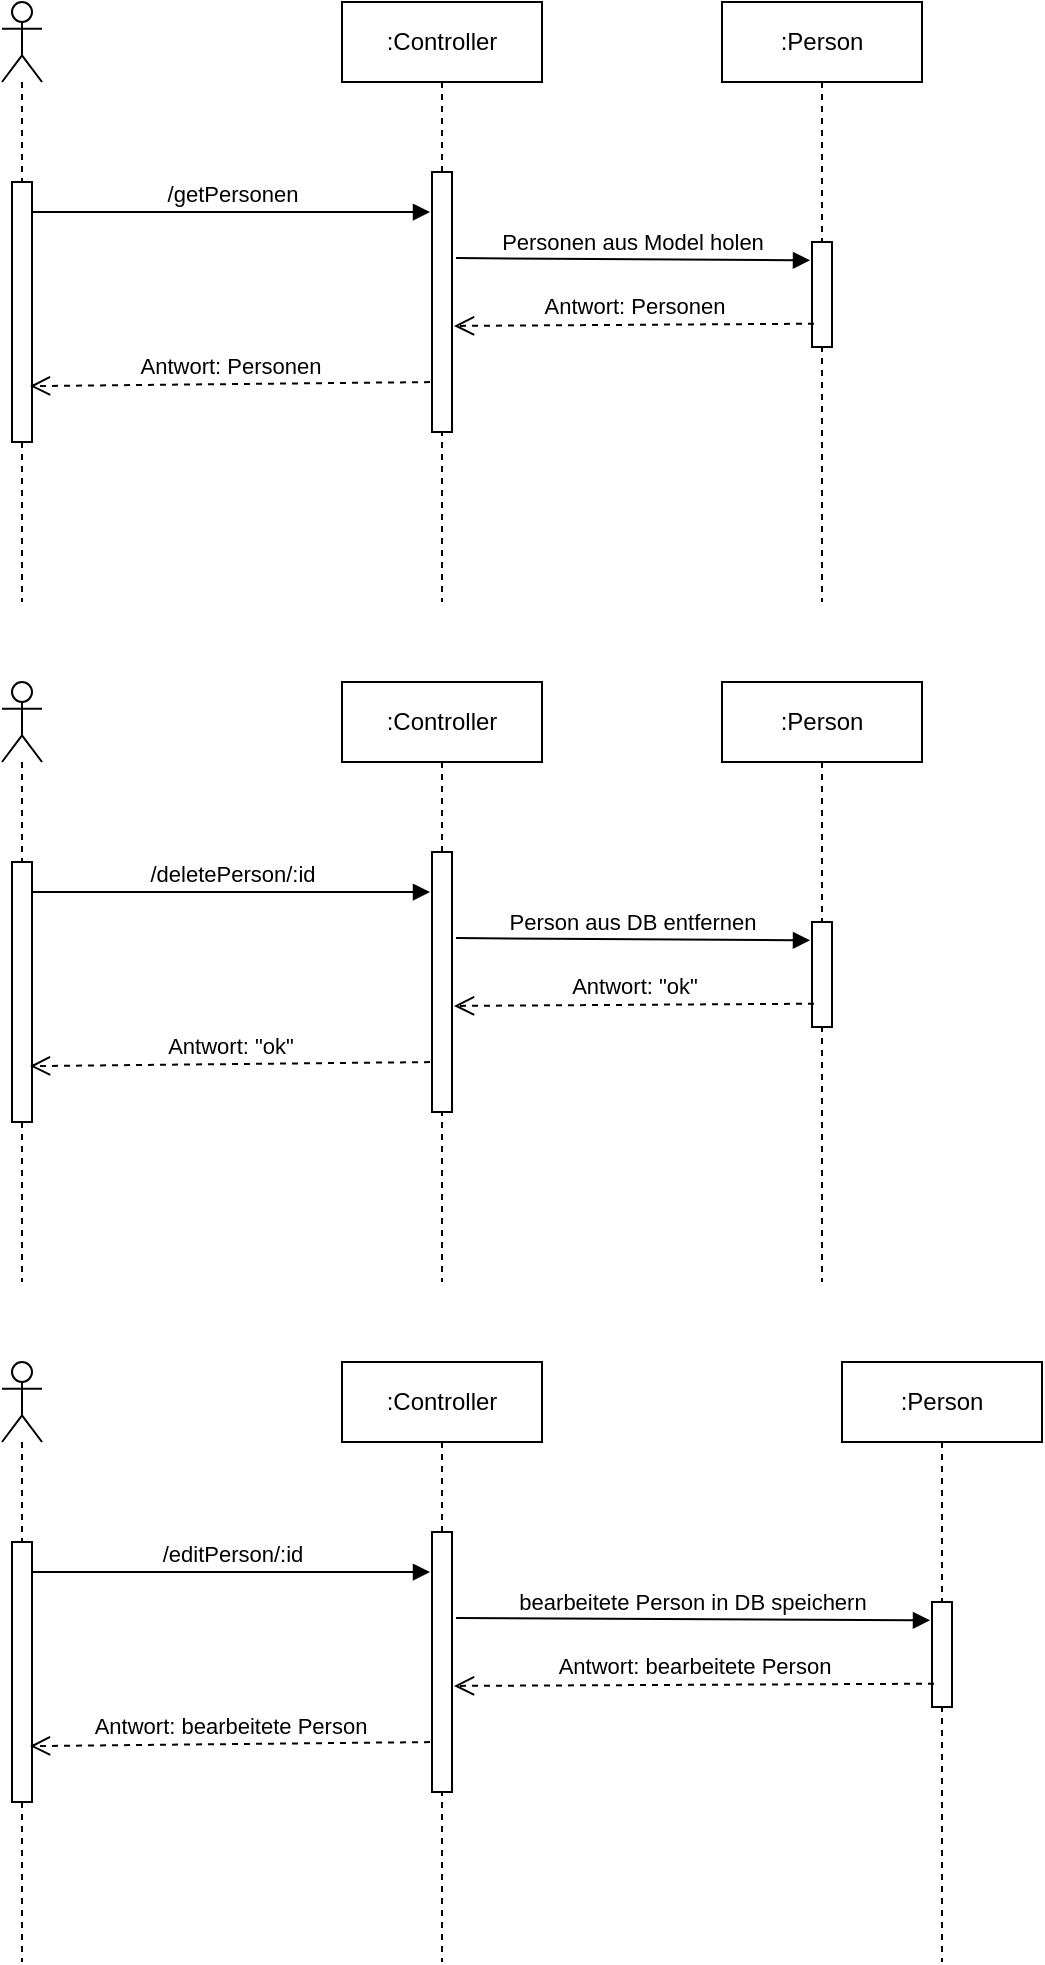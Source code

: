 <mxfile version="13.10.0" type="embed">
    <diagram id="p36Yqyrogv8A9jEpyJuB" name="Page-1">
        <mxGraphModel dx="820" dy="713" grid="1" gridSize="10" guides="1" tooltips="1" connect="1" arrows="1" fold="1" page="1" pageScale="1" pageWidth="850" pageHeight="1100" math="0" shadow="0">
            <root>
                <mxCell id="0"/>
                <mxCell id="1" parent="0"/>
                <mxCell id="2" value="" style="shape=umlLifeline;participant=umlActor;perimeter=lifelinePerimeter;whiteSpace=wrap;html=1;container=1;collapsible=0;recursiveResize=0;verticalAlign=top;spacingTop=36;outlineConnect=0;" parent="1" vertex="1">
                    <mxGeometry x="60" y="60" width="20" height="300" as="geometry"/>
                </mxCell>
                <mxCell id="5" value="" style="html=1;points=[];perimeter=orthogonalPerimeter;" parent="2" vertex="1">
                    <mxGeometry x="5" y="90" width="10" height="130" as="geometry"/>
                </mxCell>
                <mxCell id="3" value=":Controller" style="shape=umlLifeline;perimeter=lifelinePerimeter;whiteSpace=wrap;html=1;container=1;collapsible=0;recursiveResize=0;outlineConnect=0;" parent="1" vertex="1">
                    <mxGeometry x="230" y="60" width="100" height="300" as="geometry"/>
                </mxCell>
                <mxCell id="6" value="" style="html=1;points=[];perimeter=orthogonalPerimeter;" parent="3" vertex="1">
                    <mxGeometry x="45" y="85" width="10" height="130" as="geometry"/>
                </mxCell>
                <mxCell id="4" value=":Person" style="shape=umlLifeline;perimeter=lifelinePerimeter;whiteSpace=wrap;html=1;container=1;collapsible=0;recursiveResize=0;outlineConnect=0;" parent="1" vertex="1">
                    <mxGeometry x="420" y="60" width="100" height="300" as="geometry"/>
                </mxCell>
                <mxCell id="7" value="" style="html=1;points=[];perimeter=orthogonalPerimeter;" parent="4" vertex="1">
                    <mxGeometry x="45" y="120" width="10" height="52.5" as="geometry"/>
                </mxCell>
                <mxCell id="9" value="/getPersonen" style="html=1;verticalAlign=bottom;endArrow=block;entryX=-0.1;entryY=0.154;entryDx=0;entryDy=0;entryPerimeter=0;" parent="1" source="5" target="6" edge="1">
                    <mxGeometry relative="1" as="geometry">
                        <mxPoint x="310" y="170" as="sourcePoint"/>
                        <mxPoint x="240" y="170" as="targetPoint"/>
                    </mxGeometry>
                </mxCell>
                <mxCell id="10" value="Antwort: Personen" style="html=1;verticalAlign=bottom;endArrow=open;dashed=1;endSize=8;entryX=0.9;entryY=0.785;entryDx=0;entryDy=0;entryPerimeter=0;exitX=-0.1;exitY=0.808;exitDx=0;exitDy=0;exitPerimeter=0;" parent="1" source="6" target="5" edge="1">
                    <mxGeometry relative="1" as="geometry">
                        <mxPoint x="310" y="246" as="targetPoint"/>
                        <mxPoint x="260" y="248" as="sourcePoint"/>
                    </mxGeometry>
                </mxCell>
                <mxCell id="11" value="Personen aus Model holen" style="html=1;verticalAlign=bottom;endArrow=block;entryX=-0.1;entryY=0.175;entryDx=0;entryDy=0;entryPerimeter=0;exitX=1.2;exitY=0.331;exitDx=0;exitDy=0;exitPerimeter=0;" parent="1" source="6" target="7" edge="1">
                    <mxGeometry relative="1" as="geometry">
                        <mxPoint x="85" y="175.02" as="sourcePoint"/>
                        <mxPoint x="284" y="175.02" as="targetPoint"/>
                    </mxGeometry>
                </mxCell>
                <mxCell id="13" value="Antwort: Personen" style="html=1;verticalAlign=bottom;endArrow=open;dashed=1;endSize=8;entryX=1.1;entryY=0.592;entryDx=0;entryDy=0;entryPerimeter=0;exitX=0.1;exitY=0.778;exitDx=0;exitDy=0;exitPerimeter=0;" parent="1" source="7" target="6" edge="1">
                    <mxGeometry relative="1" as="geometry">
                        <mxPoint x="84" y="262.05" as="targetPoint"/>
                        <mxPoint x="284" y="260.04" as="sourcePoint"/>
                    </mxGeometry>
                </mxCell>
                <mxCell id="14" value="" style="shape=umlLifeline;participant=umlActor;perimeter=lifelinePerimeter;whiteSpace=wrap;html=1;container=1;collapsible=0;recursiveResize=0;verticalAlign=top;spacingTop=36;outlineConnect=0;" parent="1" vertex="1">
                    <mxGeometry x="60" y="400" width="20" height="300" as="geometry"/>
                </mxCell>
                <mxCell id="15" value="" style="html=1;points=[];perimeter=orthogonalPerimeter;" parent="14" vertex="1">
                    <mxGeometry x="5" y="90" width="10" height="130" as="geometry"/>
                </mxCell>
                <mxCell id="16" value=":Controller" style="shape=umlLifeline;perimeter=lifelinePerimeter;whiteSpace=wrap;html=1;container=1;collapsible=0;recursiveResize=0;outlineConnect=0;" parent="1" vertex="1">
                    <mxGeometry x="230" y="400" width="100" height="300" as="geometry"/>
                </mxCell>
                <mxCell id="17" value="" style="html=1;points=[];perimeter=orthogonalPerimeter;" parent="16" vertex="1">
                    <mxGeometry x="45" y="85" width="10" height="130" as="geometry"/>
                </mxCell>
                <mxCell id="18" value=":Person" style="shape=umlLifeline;perimeter=lifelinePerimeter;whiteSpace=wrap;html=1;container=1;collapsible=0;recursiveResize=0;outlineConnect=0;" parent="1" vertex="1">
                    <mxGeometry x="420" y="400" width="100" height="300" as="geometry"/>
                </mxCell>
                <mxCell id="19" value="" style="html=1;points=[];perimeter=orthogonalPerimeter;" parent="18" vertex="1">
                    <mxGeometry x="45" y="120" width="10" height="52.5" as="geometry"/>
                </mxCell>
                <mxCell id="20" value="/deletePerson/:id" style="html=1;verticalAlign=bottom;endArrow=block;entryX=-0.1;entryY=0.154;entryDx=0;entryDy=0;entryPerimeter=0;" parent="1" source="15" target="17" edge="1">
                    <mxGeometry relative="1" as="geometry">
                        <mxPoint x="310" y="510" as="sourcePoint"/>
                        <mxPoint x="240" y="510" as="targetPoint"/>
                    </mxGeometry>
                </mxCell>
                <mxCell id="21" value="Antwort: &quot;ok&quot;" style="html=1;verticalAlign=bottom;endArrow=open;dashed=1;endSize=8;entryX=0.9;entryY=0.785;entryDx=0;entryDy=0;entryPerimeter=0;exitX=-0.1;exitY=0.808;exitDx=0;exitDy=0;exitPerimeter=0;" parent="1" source="17" target="15" edge="1">
                    <mxGeometry relative="1" as="geometry">
                        <mxPoint x="310" y="586" as="targetPoint"/>
                        <mxPoint x="260" y="588" as="sourcePoint"/>
                    </mxGeometry>
                </mxCell>
                <mxCell id="22" value="Person aus DB entfernen" style="html=1;verticalAlign=bottom;endArrow=block;entryX=-0.1;entryY=0.175;entryDx=0;entryDy=0;entryPerimeter=0;exitX=1.2;exitY=0.331;exitDx=0;exitDy=0;exitPerimeter=0;" parent="1" source="17" target="19" edge="1">
                    <mxGeometry relative="1" as="geometry">
                        <mxPoint x="85" y="515.02" as="sourcePoint"/>
                        <mxPoint x="284" y="515.02" as="targetPoint"/>
                    </mxGeometry>
                </mxCell>
                <mxCell id="23" value="Antwort: &quot;ok&quot;" style="html=1;verticalAlign=bottom;endArrow=open;dashed=1;endSize=8;entryX=1.1;entryY=0.592;entryDx=0;entryDy=0;entryPerimeter=0;exitX=0.1;exitY=0.778;exitDx=0;exitDy=0;exitPerimeter=0;" parent="1" source="19" target="17" edge="1">
                    <mxGeometry relative="1" as="geometry">
                        <mxPoint x="84" y="602.05" as="targetPoint"/>
                        <mxPoint x="284" y="600.04" as="sourcePoint"/>
                    </mxGeometry>
                </mxCell>
                <mxCell id="24" value="" style="shape=umlLifeline;participant=umlActor;perimeter=lifelinePerimeter;whiteSpace=wrap;html=1;container=1;collapsible=0;recursiveResize=0;verticalAlign=top;spacingTop=36;outlineConnect=0;" parent="1" vertex="1">
                    <mxGeometry x="60" y="740" width="20" height="300" as="geometry"/>
                </mxCell>
                <mxCell id="25" value="" style="html=1;points=[];perimeter=orthogonalPerimeter;" parent="24" vertex="1">
                    <mxGeometry x="5" y="90" width="10" height="130" as="geometry"/>
                </mxCell>
                <mxCell id="26" value=":Controller" style="shape=umlLifeline;perimeter=lifelinePerimeter;whiteSpace=wrap;html=1;container=1;collapsible=0;recursiveResize=0;outlineConnect=0;" parent="1" vertex="1">
                    <mxGeometry x="230" y="740" width="100" height="300" as="geometry"/>
                </mxCell>
                <mxCell id="27" value="" style="html=1;points=[];perimeter=orthogonalPerimeter;" parent="26" vertex="1">
                    <mxGeometry x="45" y="85" width="10" height="130" as="geometry"/>
                </mxCell>
                <mxCell id="28" value=":Person" style="shape=umlLifeline;perimeter=lifelinePerimeter;whiteSpace=wrap;html=1;container=1;collapsible=0;recursiveResize=0;outlineConnect=0;" parent="1" vertex="1">
                    <mxGeometry x="480" y="740" width="100" height="300" as="geometry"/>
                </mxCell>
                <mxCell id="29" value="" style="html=1;points=[];perimeter=orthogonalPerimeter;" parent="28" vertex="1">
                    <mxGeometry x="45" y="120" width="10" height="52.5" as="geometry"/>
                </mxCell>
                <mxCell id="30" value="/editPerson/:id" style="html=1;verticalAlign=bottom;endArrow=block;entryX=-0.1;entryY=0.154;entryDx=0;entryDy=0;entryPerimeter=0;" parent="1" source="25" target="27" edge="1">
                    <mxGeometry relative="1" as="geometry">
                        <mxPoint x="310" y="850" as="sourcePoint"/>
                        <mxPoint x="240" y="850" as="targetPoint"/>
                    </mxGeometry>
                </mxCell>
                <mxCell id="31" value="Antwort: bearbeitete Person" style="html=1;verticalAlign=bottom;endArrow=open;dashed=1;endSize=8;entryX=0.9;entryY=0.785;entryDx=0;entryDy=0;entryPerimeter=0;exitX=-0.1;exitY=0.808;exitDx=0;exitDy=0;exitPerimeter=0;" parent="1" source="27" target="25" edge="1">
                    <mxGeometry relative="1" as="geometry">
                        <mxPoint x="310" y="926" as="targetPoint"/>
                        <mxPoint x="260" y="928" as="sourcePoint"/>
                    </mxGeometry>
                </mxCell>
                <mxCell id="32" value="bearbeitete Person in DB speichern" style="html=1;verticalAlign=bottom;endArrow=block;entryX=-0.1;entryY=0.175;entryDx=0;entryDy=0;entryPerimeter=0;exitX=1.2;exitY=0.331;exitDx=0;exitDy=0;exitPerimeter=0;" parent="1" source="27" target="29" edge="1">
                    <mxGeometry relative="1" as="geometry">
                        <mxPoint x="85" y="855.02" as="sourcePoint"/>
                        <mxPoint x="284" y="855.02" as="targetPoint"/>
                    </mxGeometry>
                </mxCell>
                <mxCell id="33" value="Antwort: bearbeitete Person" style="html=1;verticalAlign=bottom;endArrow=open;dashed=1;endSize=8;entryX=1.1;entryY=0.592;entryDx=0;entryDy=0;entryPerimeter=0;exitX=0.1;exitY=0.778;exitDx=0;exitDy=0;exitPerimeter=0;" parent="1" source="29" target="27" edge="1">
                    <mxGeometry relative="1" as="geometry">
                        <mxPoint x="84" y="942.05" as="targetPoint"/>
                        <mxPoint x="284" y="940.04" as="sourcePoint"/>
                    </mxGeometry>
                </mxCell>
            </root>
        </mxGraphModel>
    </diagram>
</mxfile>